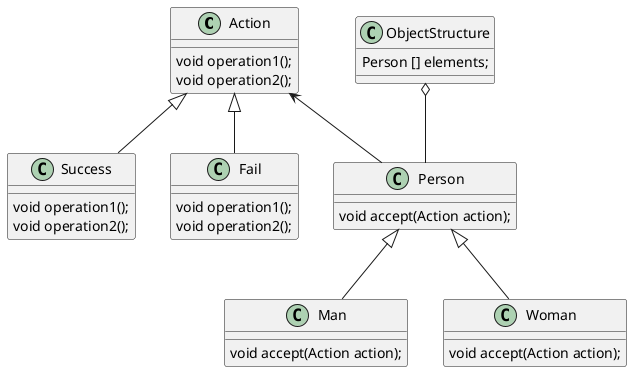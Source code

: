 @startuml
class Action
class Success
class Fail

class Person
class Man
class Woman

class ObjectStructure

Person <|-- Man
Person <|-- Woman

Action <|-- Success
Action <|-- Fail

ObjectStructure o--Person

class Action{
  void operation1();
  void operation2();
}

Action<--Person

class Success{
  void operation1();
  void operation2();
}
class Fail{
   void operation1();
   void operation2();
}

class Person{
 void accept(Action action);
}

class Man{
void accept(Action action);
}
class Woman{
void accept(Action action);
}

class ObjectStructure{
  Person [] elements;
}
@enduml